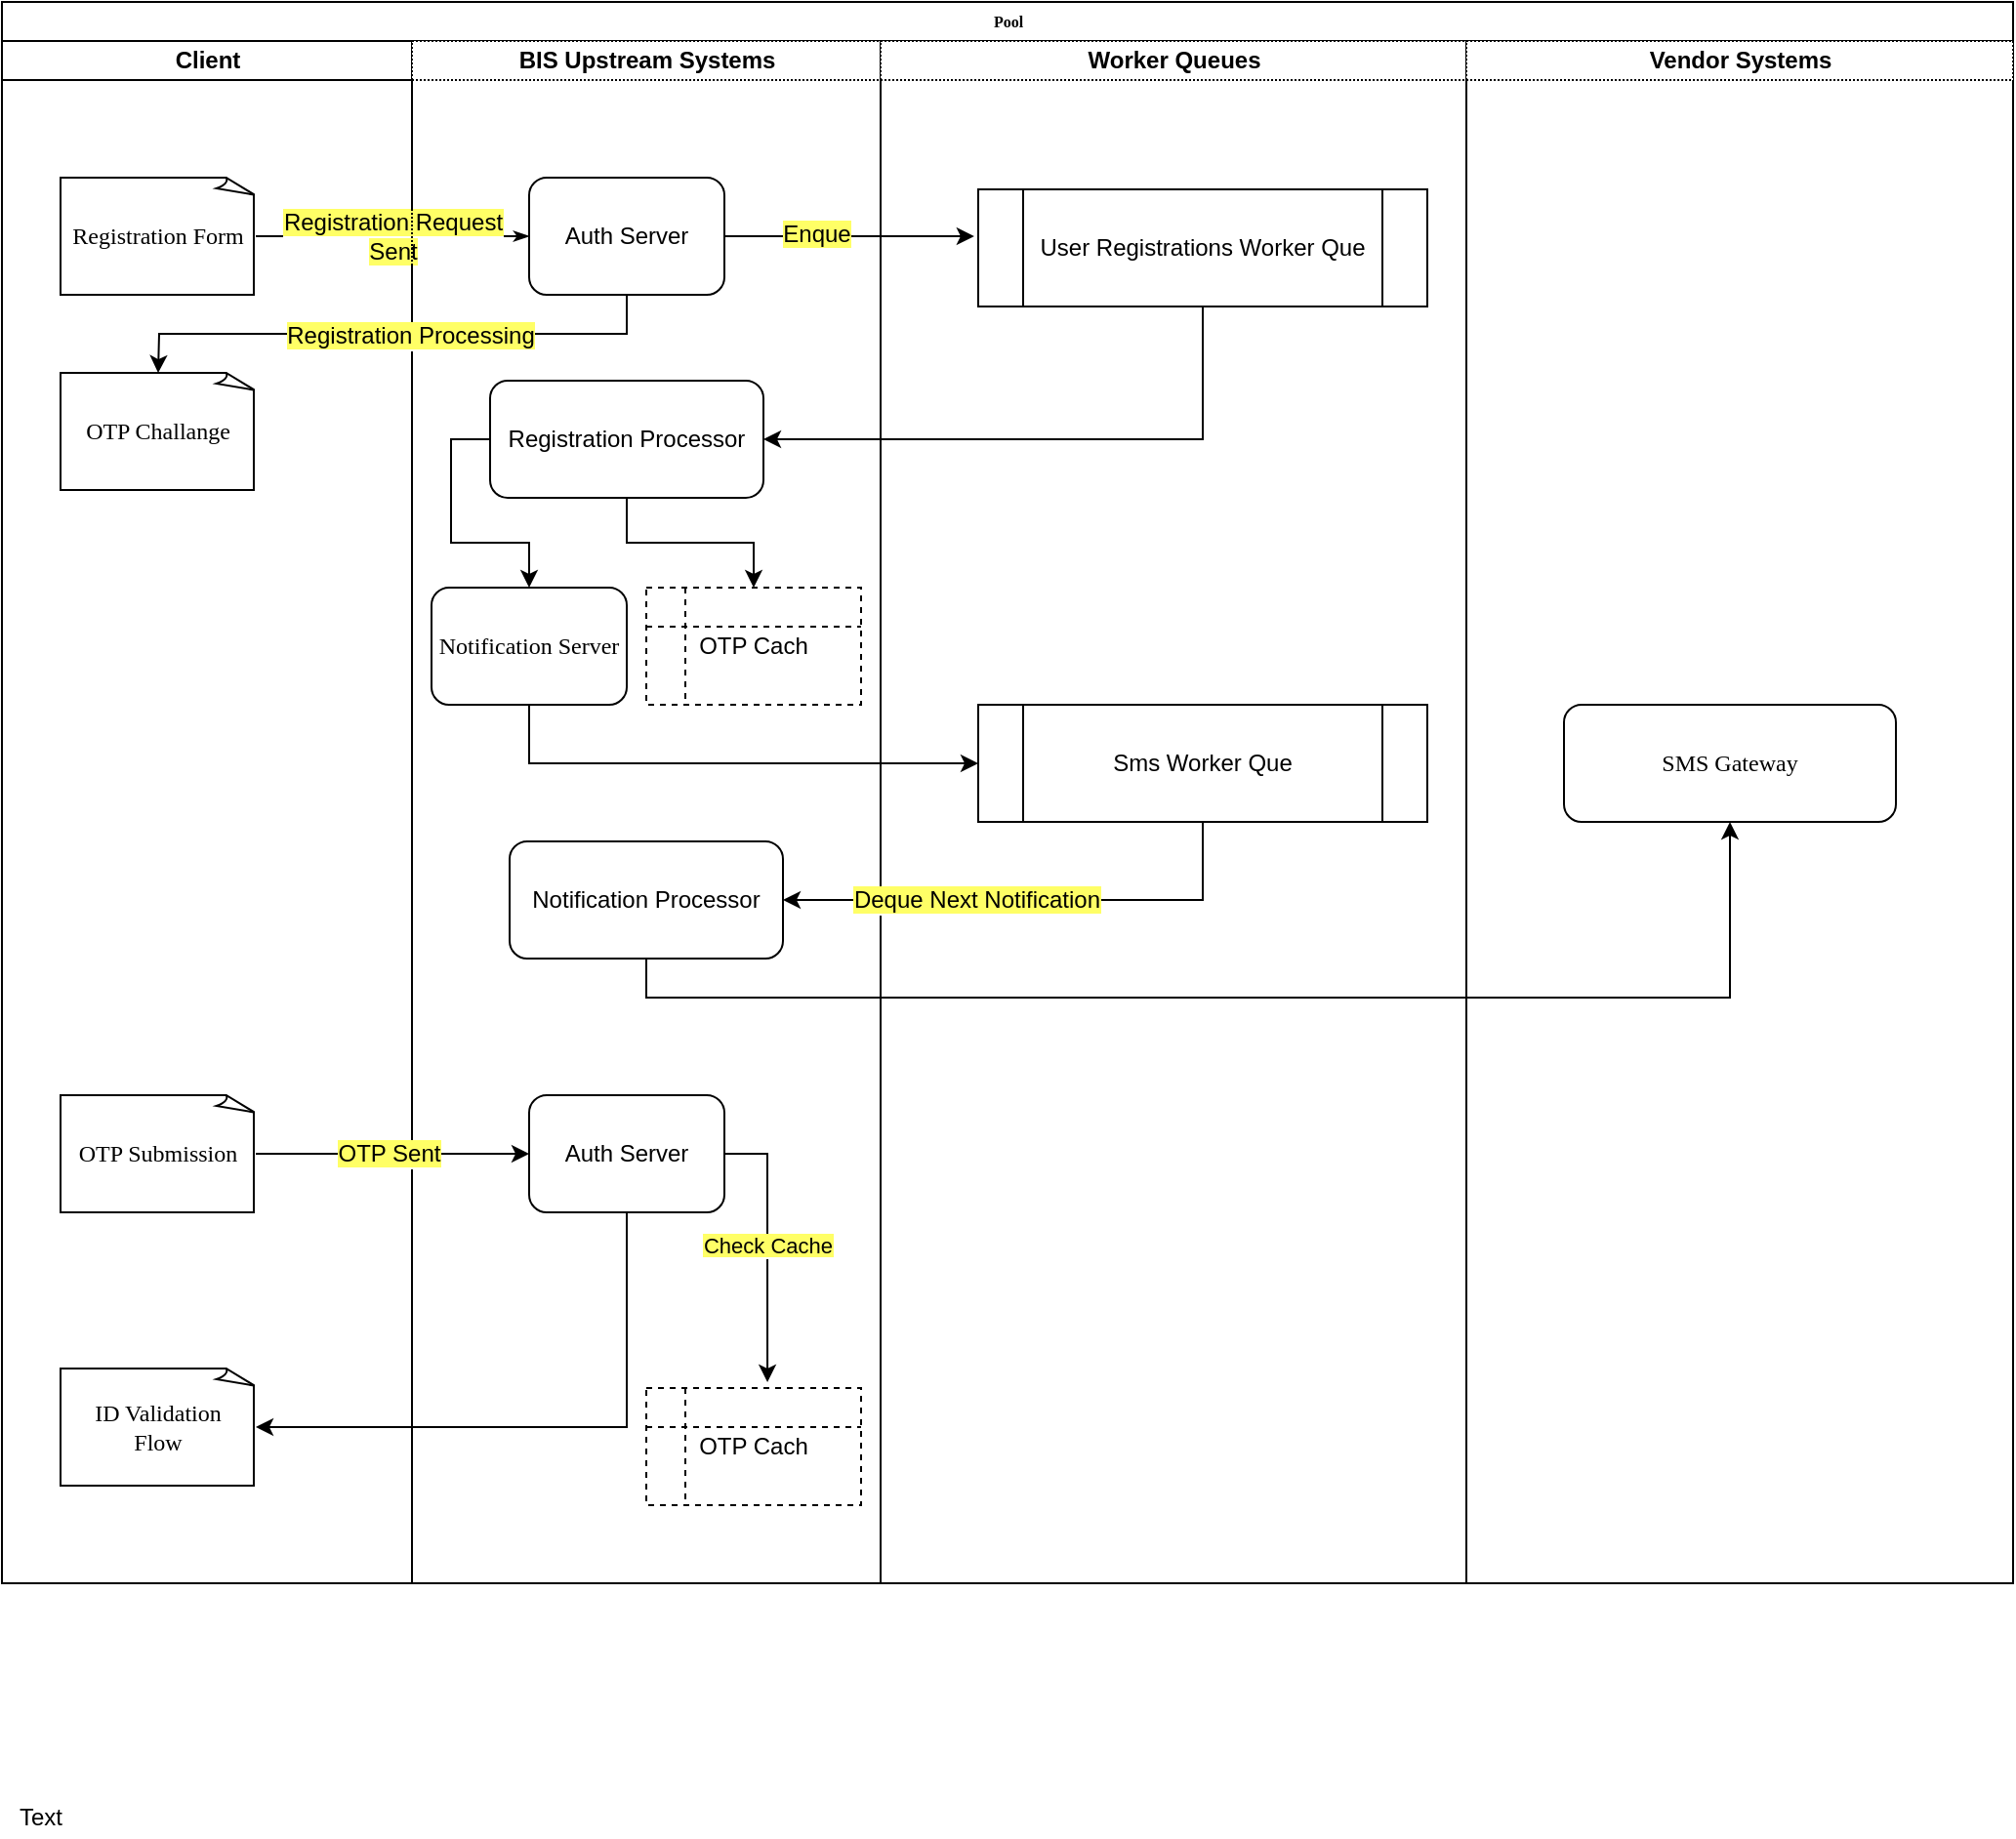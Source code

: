 <mxfile version="12.1.3" type="github" pages="1"><diagram name="Page-1" id="74e2e168-ea6b-b213-b513-2b3c1d86103e"><mxGraphModel dx="1412" dy="827" grid="1" gridSize="10" guides="1" tooltips="1" connect="1" arrows="1" fold="1" page="1" pageScale="1" pageWidth="1100" pageHeight="850" background="#ffffff" math="0" shadow="0"><root><mxCell id="0"/><mxCell id="1" parent="0"/><mxCell id="77e6c97f196da883-1" value="Pool" style="swimlane;html=1;childLayout=stackLayout;startSize=20;rounded=0;shadow=0;labelBackgroundColor=none;strokeColor=#000000;strokeWidth=1;fillColor=#ffffff;fontFamily=Verdana;fontSize=8;fontColor=#000000;align=center;" parent="1" vertex="1"><mxGeometry x="70" y="40" width="1030" height="810" as="geometry"/></mxCell><mxCell id="77e6c97f196da883-2" value="Client" style="swimlane;html=1;startSize=20;" parent="77e6c97f196da883-1" vertex="1"><mxGeometry y="20" width="210" height="790" as="geometry"/></mxCell><mxCell id="77e6c97f196da883-8" value="&lt;font style=&quot;font-size: 12px&quot;&gt;Registration Form&lt;/font&gt;" style="whiteSpace=wrap;html=1;shape=mxgraph.basic.document;shadow=0;fontFamily=Verdana;fontSize=8;fontColor=#000000;align=center;strokeColor=#000000;strokeWidth=1;fillColor=#ffffff;" parent="77e6c97f196da883-2" vertex="1"><mxGeometry x="30" y="70" width="100" height="60" as="geometry"/></mxCell><mxCell id="rNpucQpz812tMkQy0poS-6" value="&lt;font style=&quot;font-size: 12px&quot;&gt;OTP Challange&lt;/font&gt;" style="whiteSpace=wrap;html=1;shape=mxgraph.basic.document;shadow=0;fontFamily=Verdana;fontSize=8;fontColor=#000000;align=center;strokeColor=#000000;strokeWidth=1;fillColor=#ffffff;" vertex="1" parent="77e6c97f196da883-2"><mxGeometry x="30" y="170" width="100" height="60" as="geometry"/></mxCell><mxCell id="rNpucQpz812tMkQy0poS-40" value="&lt;font style=&quot;font-size: 12px&quot;&gt;OTP Submission&lt;/font&gt;" style="whiteSpace=wrap;html=1;shape=mxgraph.basic.document;shadow=0;fontFamily=Verdana;fontSize=8;fontColor=#000000;align=center;strokeColor=#000000;strokeWidth=1;fillColor=#ffffff;" vertex="1" parent="77e6c97f196da883-2"><mxGeometry x="30" y="540" width="100" height="60" as="geometry"/></mxCell><mxCell id="rNpucQpz812tMkQy0poS-51" value="&lt;font style=&quot;font-size: 12px&quot;&gt;ID Validation&lt;br&gt;Flow&lt;br&gt;&lt;/font&gt;" style="whiteSpace=wrap;html=1;shape=mxgraph.basic.document;shadow=0;fontFamily=Verdana;fontSize=8;fontColor=#000000;align=center;strokeColor=#000000;strokeWidth=1;fillColor=#ffffff;" vertex="1" parent="77e6c97f196da883-2"><mxGeometry x="30" y="680" width="100" height="60" as="geometry"/></mxCell><mxCell id="77e6c97f196da883-26" style="edgeStyle=orthogonalEdgeStyle;rounded=1;html=1;labelBackgroundColor=none;startArrow=none;startFill=0;startSize=5;endArrow=classicThin;endFill=1;endSize=5;jettySize=auto;orthogonalLoop=1;strokeColor=#000000;strokeWidth=1;fontFamily=Verdana;fontSize=8;fontColor=#000000;entryX=0;entryY=0.5;entryDx=0;entryDy=0;" parent="77e6c97f196da883-1" source="77e6c97f196da883-8" target="77e6c97f196da883-12" edge="1"><mxGeometry relative="1" as="geometry"><mxPoint x="190" y="115" as="targetPoint"/></mxGeometry></mxCell><mxCell id="rNpucQpz812tMkQy0poS-1" value="&lt;span style=&quot;background-color: rgb(255 , 255 , 102)&quot;&gt;Registration Request&lt;br&gt;Sent&lt;br&gt;&lt;/span&gt;" style="text;html=1;resizable=0;points=[];align=center;verticalAlign=middle;labelBackgroundColor=#ffffff;" vertex="1" connectable="0" parent="77e6c97f196da883-26"><mxGeometry x="-0.314" relative="1" as="geometry"><mxPoint x="22" as="offset"/></mxGeometry></mxCell><mxCell id="77e6c97f196da883-4" value="BIS Upstream Systems" style="swimlane;html=1;startSize=20;dashed=1;dashPattern=1 1;" parent="77e6c97f196da883-1" vertex="1"><mxGeometry x="210" y="20" width="240" height="790" as="geometry"/></mxCell><mxCell id="77e6c97f196da883-12" value="&lt;p&gt;&lt;span id=&quot;docs-internal-guid-2077749d-7fff-49c3-02e4-d4d9bcf073a4&quot;&gt;&lt;span style=&quot;font-family: &amp;#34;arial&amp;#34; ; background-color: transparent ; vertical-align: baseline ; white-space: pre-wrap&quot;&gt;&lt;font style=&quot;font-size: 12px&quot;&gt;Auth Server&lt;/font&gt;&lt;/span&gt;&lt;/span&gt;&lt;/p&gt;" style="rounded=1;whiteSpace=wrap;html=1;shadow=0;labelBackgroundColor=none;strokeColor=#000000;strokeWidth=1;fillColor=#ffffff;fontFamily=Verdana;fontSize=8;fontColor=#000000;align=center;" parent="77e6c97f196da883-4" vertex="1"><mxGeometry x="60" y="70" width="100" height="60" as="geometry"/></mxCell><mxCell id="77e6c97f196da883-14" value="&lt;span style=&quot;font-family: &amp;#34;arial&amp;#34; ; font-size: 12px ; white-space: pre-wrap&quot;&gt;Notification Processor&lt;/span&gt;" style="rounded=1;whiteSpace=wrap;html=1;shadow=0;labelBackgroundColor=none;strokeColor=#000000;strokeWidth=1;fillColor=#ffffff;fontFamily=Verdana;fontSize=8;fontColor=#000000;align=center;" parent="77e6c97f196da883-4" vertex="1"><mxGeometry x="50" y="410" width="140" height="60" as="geometry"/></mxCell><mxCell id="rNpucQpz812tMkQy0poS-17" value="OTP Cach" style="shape=internalStorage;whiteSpace=wrap;html=1;backgroundOutline=1;dashed=1;" vertex="1" parent="77e6c97f196da883-4"><mxGeometry x="120" y="280" width="110" height="60" as="geometry"/></mxCell><mxCell id="77e6c97f196da883-17" value="&lt;font style=&quot;font-size: 12px&quot;&gt;Notification Server&lt;/font&gt;" style="rounded=1;whiteSpace=wrap;html=1;shadow=0;labelBackgroundColor=none;strokeColor=#000000;strokeWidth=1;fillColor=#ffffff;fontFamily=Verdana;fontSize=8;fontColor=#000000;align=center;" parent="77e6c97f196da883-4" vertex="1"><mxGeometry x="10" y="280" width="100" height="60" as="geometry"/></mxCell><mxCell id="rNpucQpz812tMkQy0poS-49" value="&lt;span style=&quot;background-color: rgb(255 , 255 , 102)&quot;&gt;Check Cache&lt;/span&gt;" style="edgeStyle=orthogonalEdgeStyle;rounded=0;orthogonalLoop=1;jettySize=auto;html=1;exitX=1;exitY=0.5;exitDx=0;exitDy=0;entryX=0.564;entryY=-0.05;entryDx=0;entryDy=0;entryPerimeter=0;" edge="1" parent="77e6c97f196da883-4" source="rNpucQpz812tMkQy0poS-41" target="rNpucQpz812tMkQy0poS-43"><mxGeometry relative="1" as="geometry"/></mxCell><mxCell id="rNpucQpz812tMkQy0poS-41" value="&lt;p&gt;&lt;span id=&quot;docs-internal-guid-2077749d-7fff-49c3-02e4-d4d9bcf073a4&quot;&gt;&lt;span style=&quot;font-family: &amp;#34;arial&amp;#34; ; background-color: transparent ; vertical-align: baseline ; white-space: pre-wrap&quot;&gt;&lt;font style=&quot;font-size: 12px&quot;&gt;Auth Server&lt;/font&gt;&lt;/span&gt;&lt;/span&gt;&lt;/p&gt;" style="rounded=1;whiteSpace=wrap;html=1;shadow=0;labelBackgroundColor=none;strokeColor=#000000;strokeWidth=1;fillColor=#ffffff;fontFamily=Verdana;fontSize=8;fontColor=#000000;align=center;" vertex="1" parent="77e6c97f196da883-4"><mxGeometry x="60" y="540" width="100" height="60" as="geometry"/></mxCell><mxCell id="rNpucQpz812tMkQy0poS-43" value="OTP Cach" style="shape=internalStorage;whiteSpace=wrap;html=1;backgroundOutline=1;dashed=1;" vertex="1" parent="77e6c97f196da883-4"><mxGeometry x="120" y="690" width="110" height="60" as="geometry"/></mxCell><mxCell id="77e6c97f196da883-5" value="Worker Queues" style="swimlane;html=1;startSize=20;dashed=1;dashPattern=1 1;" parent="77e6c97f196da883-1" vertex="1"><mxGeometry x="450" y="20" width="300" height="790" as="geometry"/></mxCell><mxCell id="rNpucQpz812tMkQy0poS-3" value="&lt;span id=&quot;docs-internal-guid-0f14bd20-7fff-1467-3f81-4064697fa3dc&quot;&gt;&lt;span style=&quot;font-family: &amp;#34;arial&amp;#34; ; background-color: transparent ; vertical-align: baseline ; white-space: pre-wrap&quot;&gt;&lt;font style=&quot;font-size: 12px&quot;&gt;User Registrations Worker Que&lt;/font&gt;&lt;/span&gt;&lt;/span&gt;" style="shape=process;whiteSpace=wrap;html=1;backgroundOutline=1;" vertex="1" parent="77e6c97f196da883-5"><mxGeometry x="50" y="76" width="230" height="60" as="geometry"/></mxCell><mxCell id="rNpucQpz812tMkQy0poS-33" value="&lt;span id=&quot;docs-internal-guid-0f14bd20-7fff-1467-3f81-4064697fa3dc&quot;&gt;&lt;span style=&quot;font-family: &amp;#34;arial&amp;#34; ; background-color: transparent ; vertical-align: baseline ; white-space: pre-wrap&quot;&gt;&lt;font style=&quot;font-size: 12px&quot;&gt;Sms Worker Que&lt;/font&gt;&lt;/span&gt;&lt;/span&gt;" style="shape=process;whiteSpace=wrap;html=1;backgroundOutline=1;" vertex="1" parent="77e6c97f196da883-5"><mxGeometry x="50" y="340" width="230" height="60" as="geometry"/></mxCell><mxCell id="77e6c97f196da883-7" value="Vendor Systems" style="swimlane;html=1;startSize=20;dashed=1;dashPattern=1 1;" parent="77e6c97f196da883-1" vertex="1"><mxGeometry x="750" y="20" width="280" height="790" as="geometry"/></mxCell><mxCell id="77e6c97f196da883-24" value="&lt;font style=&quot;font-size: 12px&quot;&gt;SMS Gateway&lt;/font&gt;" style="rounded=1;whiteSpace=wrap;html=1;shadow=0;labelBackgroundColor=none;strokeColor=#000000;strokeWidth=1;fillColor=#ffffff;fontFamily=Verdana;fontSize=8;fontColor=#000000;align=center;" parent="77e6c97f196da883-7" vertex="1"><mxGeometry x="50" y="340" width="170" height="60" as="geometry"/></mxCell><mxCell id="rNpucQpz812tMkQy0poS-4" style="edgeStyle=orthogonalEdgeStyle;rounded=0;orthogonalLoop=1;jettySize=auto;html=1;exitX=1;exitY=0.5;exitDx=0;exitDy=0;entryX=-0.009;entryY=0.4;entryDx=0;entryDy=0;entryPerimeter=0;" edge="1" parent="77e6c97f196da883-1" source="77e6c97f196da883-12" target="rNpucQpz812tMkQy0poS-3"><mxGeometry relative="1" as="geometry"/></mxCell><mxCell id="rNpucQpz812tMkQy0poS-14" value="&lt;span style=&quot;background-color: rgb(255 , 255 , 102)&quot;&gt;Enque&lt;/span&gt;" style="text;html=1;resizable=0;points=[];align=center;verticalAlign=middle;labelBackgroundColor=#ffffff;" vertex="1" connectable="0" parent="rNpucQpz812tMkQy0poS-4"><mxGeometry x="-0.273" y="-2" relative="1" as="geometry"><mxPoint y="-3" as="offset"/></mxGeometry></mxCell><mxCell id="rNpucQpz812tMkQy0poS-34" style="edgeStyle=orthogonalEdgeStyle;rounded=0;orthogonalLoop=1;jettySize=auto;html=1;exitX=0.5;exitY=1;exitDx=0;exitDy=0;entryX=0;entryY=0.5;entryDx=0;entryDy=0;" edge="1" parent="77e6c97f196da883-1" source="77e6c97f196da883-17" target="rNpucQpz812tMkQy0poS-33"><mxGeometry relative="1" as="geometry"/></mxCell><mxCell id="rNpucQpz812tMkQy0poS-36" style="edgeStyle=orthogonalEdgeStyle;rounded=0;orthogonalLoop=1;jettySize=auto;html=1;exitX=0.5;exitY=1;exitDx=0;exitDy=0;entryX=1;entryY=0.5;entryDx=0;entryDy=0;" edge="1" parent="77e6c97f196da883-1" source="rNpucQpz812tMkQy0poS-33" target="77e6c97f196da883-14"><mxGeometry relative="1" as="geometry"/></mxCell><mxCell id="rNpucQpz812tMkQy0poS-37" value="&lt;span style=&quot;background-color: rgb(255 , 255 , 102)&quot;&gt;Deque Next Notification&lt;/span&gt;" style="text;html=1;resizable=0;points=[];align=center;verticalAlign=middle;labelBackgroundColor=#ffffff;" vertex="1" connectable="0" parent="rNpucQpz812tMkQy0poS-36"><mxGeometry x="0.228" relative="1" as="geometry"><mxPoint as="offset"/></mxGeometry></mxCell><mxCell id="rNpucQpz812tMkQy0poS-39" style="edgeStyle=orthogonalEdgeStyle;rounded=0;orthogonalLoop=1;jettySize=auto;html=1;exitX=0.5;exitY=1;exitDx=0;exitDy=0;entryX=0.5;entryY=1;entryDx=0;entryDy=0;" edge="1" parent="77e6c97f196da883-1" source="77e6c97f196da883-14" target="77e6c97f196da883-24"><mxGeometry relative="1" as="geometry"/></mxCell><mxCell id="rNpucQpz812tMkQy0poS-46" style="edgeStyle=orthogonalEdgeStyle;rounded=0;orthogonalLoop=1;jettySize=auto;html=1;exitX=1;exitY=0.5;exitDx=0;exitDy=0;exitPerimeter=0;entryX=0;entryY=0.5;entryDx=0;entryDy=0;" edge="1" parent="77e6c97f196da883-1" source="rNpucQpz812tMkQy0poS-40" target="rNpucQpz812tMkQy0poS-41"><mxGeometry relative="1" as="geometry"/></mxCell><mxCell id="rNpucQpz812tMkQy0poS-52" value="&lt;span style=&quot;background-color: rgb(255 , 255 , 102)&quot;&gt;OTP Sent&lt;/span&gt;" style="text;html=1;resizable=0;points=[];align=center;verticalAlign=middle;labelBackgroundColor=#ffffff;" vertex="1" connectable="0" parent="rNpucQpz812tMkQy0poS-46"><mxGeometry x="-0.2" y="-3" relative="1" as="geometry"><mxPoint x="12" y="-3" as="offset"/></mxGeometry></mxCell><mxCell id="rNpucQpz812tMkQy0poS-50" style="edgeStyle=orthogonalEdgeStyle;rounded=0;orthogonalLoop=1;jettySize=auto;html=1;exitX=0.5;exitY=1;exitDx=0;exitDy=0;entryX=1;entryY=0.5;entryDx=0;entryDy=0;entryPerimeter=0;" edge="1" parent="77e6c97f196da883-1" source="rNpucQpz812tMkQy0poS-41" target="rNpucQpz812tMkQy0poS-51"><mxGeometry relative="1" as="geometry"><mxPoint x="150" y="730" as="targetPoint"/><Array as="points"><mxPoint x="320" y="730"/></Array></mxGeometry></mxCell><mxCell id="rNpucQpz812tMkQy0poS-5" style="edgeStyle=orthogonalEdgeStyle;rounded=0;orthogonalLoop=1;jettySize=auto;html=1;exitX=0.5;exitY=1;exitDx=0;exitDy=0;" edge="1" parent="1" source="77e6c97f196da883-12"><mxGeometry relative="1" as="geometry"><mxPoint x="150" y="230" as="targetPoint"/></mxGeometry></mxCell><mxCell id="rNpucQpz812tMkQy0poS-53" value="&lt;span style=&quot;background-color: rgb(255 , 255 , 102)&quot;&gt;Registration Processing&lt;/span&gt;" style="text;html=1;resizable=0;points=[];align=center;verticalAlign=middle;labelBackgroundColor=#ffffff;" vertex="1" connectable="0" parent="rNpucQpz812tMkQy0poS-5"><mxGeometry x="-0.064" y="1" relative="1" as="geometry"><mxPoint as="offset"/></mxGeometry></mxCell><mxCell id="rNpucQpz812tMkQy0poS-16" value="Text" style="text;html=1;strokeColor=none;fillColor=none;align=center;verticalAlign=middle;whiteSpace=wrap;rounded=0;dashed=1;" vertex="1" parent="1"><mxGeometry x="70" y="960" width="40" height="20" as="geometry"/></mxCell><mxCell id="rNpucQpz812tMkQy0poS-26" value="Text" style="text;html=1;resizable=0;points=[];autosize=1;align=left;verticalAlign=top;spacingTop=-4;" vertex="1" parent="1"><mxGeometry x="396" y="274" width="40" height="20" as="geometry"/></mxCell><mxCell id="rNpucQpz812tMkQy0poS-30" style="edgeStyle=orthogonalEdgeStyle;rounded=0;orthogonalLoop=1;jettySize=auto;html=1;exitX=0.5;exitY=1;exitDx=0;exitDy=0;entryX=0.5;entryY=0;entryDx=0;entryDy=0;" edge="1" parent="1" source="rNpucQpz812tMkQy0poS-27" target="rNpucQpz812tMkQy0poS-17"><mxGeometry relative="1" as="geometry"/></mxCell><mxCell id="rNpucQpz812tMkQy0poS-38" style="edgeStyle=orthogonalEdgeStyle;rounded=0;orthogonalLoop=1;jettySize=auto;html=1;exitX=0;exitY=0.5;exitDx=0;exitDy=0;entryX=0.5;entryY=0;entryDx=0;entryDy=0;" edge="1" parent="1" source="rNpucQpz812tMkQy0poS-27" target="77e6c97f196da883-17"><mxGeometry relative="1" as="geometry"/></mxCell><mxCell id="rNpucQpz812tMkQy0poS-27" value="&lt;p&gt;&lt;font face=&quot;arial&quot;&gt;&lt;span style=&quot;font-size: 12px ; white-space: pre-wrap&quot;&gt;Registration Processor&lt;/span&gt;&lt;/font&gt;&lt;/p&gt;" style="rounded=1;whiteSpace=wrap;html=1;shadow=0;labelBackgroundColor=none;strokeColor=#000000;strokeWidth=1;fillColor=#ffffff;fontFamily=Verdana;fontSize=8;fontColor=#000000;align=center;" vertex="1" parent="1"><mxGeometry x="320" y="234" width="140" height="60" as="geometry"/></mxCell><mxCell id="rNpucQpz812tMkQy0poS-28" style="edgeStyle=orthogonalEdgeStyle;rounded=0;orthogonalLoop=1;jettySize=auto;html=1;exitX=0.5;exitY=1;exitDx=0;exitDy=0;entryX=1;entryY=0.5;entryDx=0;entryDy=0;" edge="1" parent="1" source="rNpucQpz812tMkQy0poS-3" target="rNpucQpz812tMkQy0poS-27"><mxGeometry relative="1" as="geometry"/></mxCell></root></mxGraphModel></diagram></mxfile>